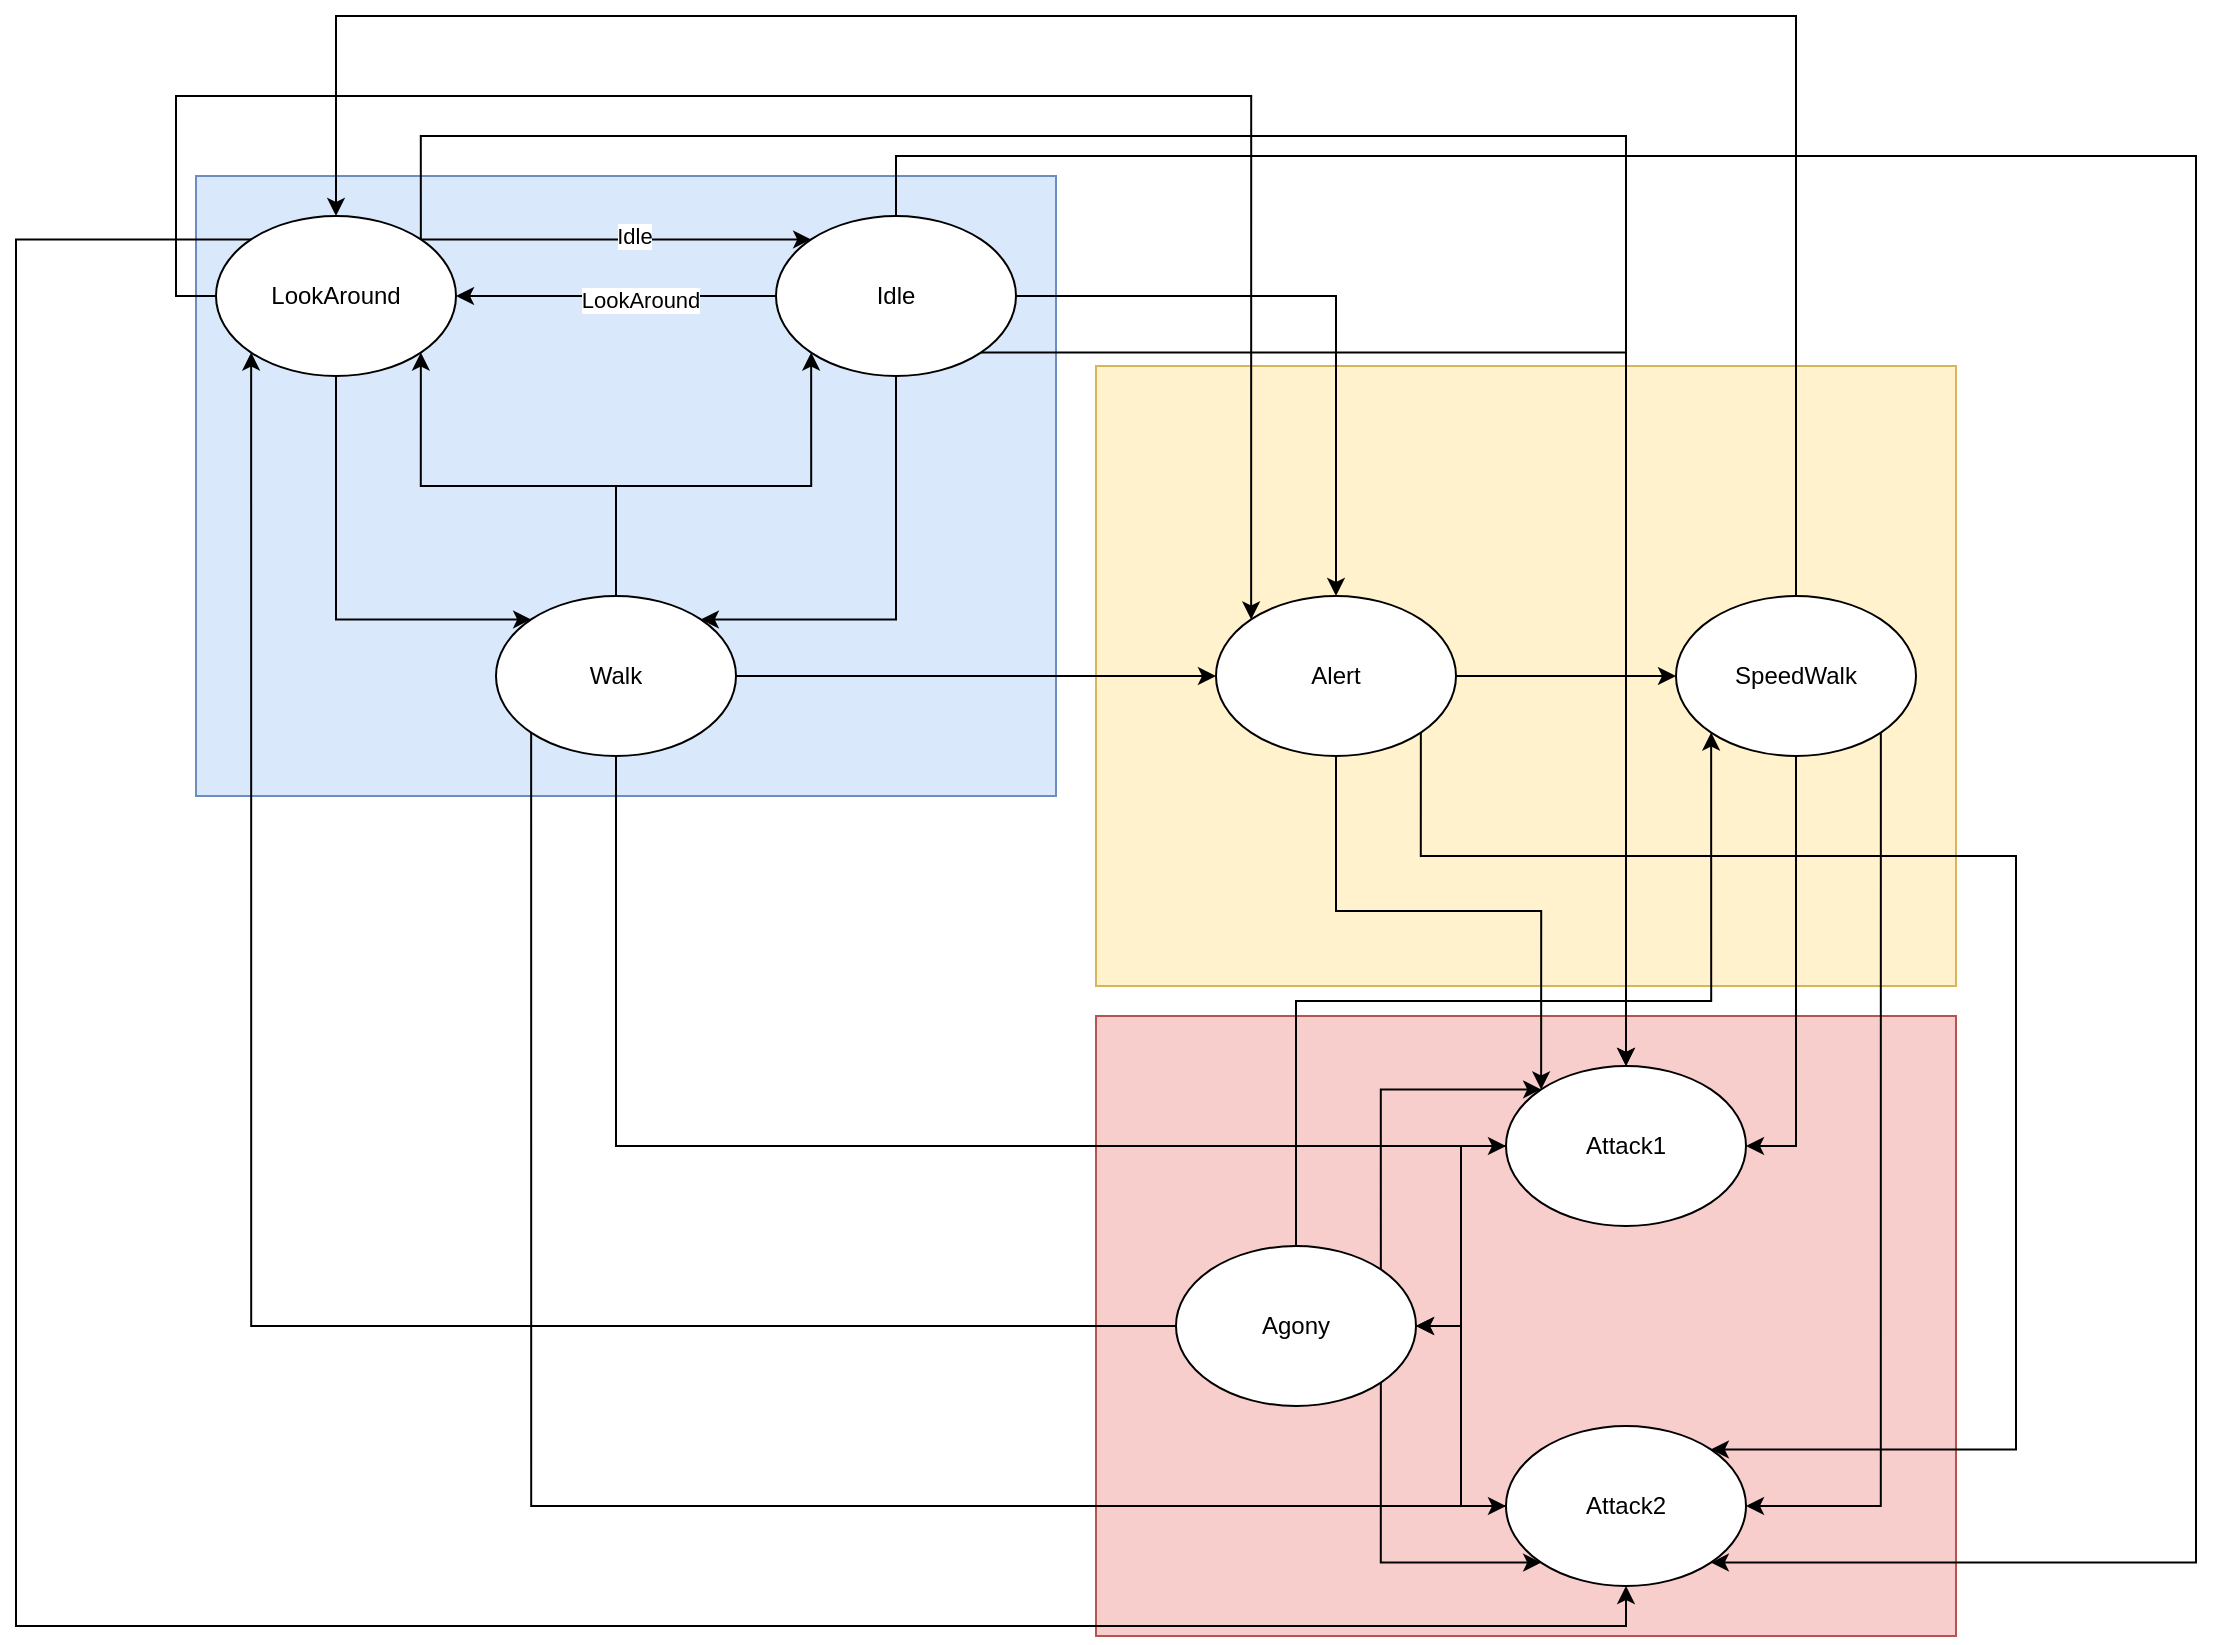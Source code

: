 <mxfile version="20.3.3" type="device"><diagram id="pdboKfjRgVRMRDLWpsEk" name="Page-1"><mxGraphModel dx="2036" dy="585" grid="1" gridSize="10" guides="1" tooltips="1" connect="1" arrows="1" fold="1" page="1" pageScale="1" pageWidth="827" pageHeight="1169" math="0" shadow="0"><root><mxCell id="0"/><mxCell id="1" parent="0"/><mxCell id="AN_nt0iHOcDP330g5wwa-31" value="" style="rounded=0;whiteSpace=wrap;html=1;fillColor=#f8cecc;strokeColor=#b85450;" parent="1" vertex="1"><mxGeometry x="140" y="570" width="430" height="310" as="geometry"/></mxCell><mxCell id="AN_nt0iHOcDP330g5wwa-30" value="" style="rounded=0;whiteSpace=wrap;html=1;fillColor=#fff2cc;strokeColor=#d6b656;" parent="1" vertex="1"><mxGeometry x="140" y="245" width="430" height="310" as="geometry"/></mxCell><mxCell id="AN_nt0iHOcDP330g5wwa-20" value="" style="rounded=0;whiteSpace=wrap;html=1;fillColor=#dae8fc;strokeColor=#6c8ebf;" parent="1" vertex="1"><mxGeometry x="-310" y="150" width="430" height="310" as="geometry"/></mxCell><mxCell id="AN_nt0iHOcDP330g5wwa-29" style="edgeStyle=orthogonalEdgeStyle;rounded=0;orthogonalLoop=1;jettySize=auto;html=1;exitX=1;exitY=0.5;exitDx=0;exitDy=0;entryX=0;entryY=0.5;entryDx=0;entryDy=0;" parent="1" source="AN_nt0iHOcDP330g5wwa-5" target="AN_nt0iHOcDP330g5wwa-11" edge="1"><mxGeometry relative="1" as="geometry"/></mxCell><mxCell id="yC-BOyXtM2HjsgUfDRDY-7" style="edgeStyle=orthogonalEdgeStyle;rounded=0;orthogonalLoop=1;jettySize=auto;html=1;exitX=0.5;exitY=1;exitDx=0;exitDy=0;entryX=0;entryY=0;entryDx=0;entryDy=0;" edge="1" parent="1" source="AN_nt0iHOcDP330g5wwa-5" target="AN_nt0iHOcDP330g5wwa-6"><mxGeometry relative="1" as="geometry"/></mxCell><mxCell id="yC-BOyXtM2HjsgUfDRDY-8" style="edgeStyle=orthogonalEdgeStyle;rounded=0;orthogonalLoop=1;jettySize=auto;html=1;exitX=1;exitY=1;exitDx=0;exitDy=0;entryX=1;entryY=0;entryDx=0;entryDy=0;" edge="1" parent="1" source="AN_nt0iHOcDP330g5wwa-5" target="AN_nt0iHOcDP330g5wwa-8"><mxGeometry relative="1" as="geometry"><Array as="points"><mxPoint x="302" y="490"/><mxPoint x="600" y="490"/><mxPoint x="600" y="787"/></Array></mxGeometry></mxCell><mxCell id="AN_nt0iHOcDP330g5wwa-5" value="Alert" style="ellipse;whiteSpace=wrap;html=1;" parent="1" vertex="1"><mxGeometry x="200" y="360" width="120" height="80" as="geometry"/></mxCell><mxCell id="AN_nt0iHOcDP330g5wwa-37" style="edgeStyle=orthogonalEdgeStyle;rounded=0;orthogonalLoop=1;jettySize=auto;html=1;exitX=0;exitY=0.5;exitDx=0;exitDy=0;entryX=1;entryY=0.5;entryDx=0;entryDy=0;" parent="1" source="AN_nt0iHOcDP330g5wwa-6" target="AN_nt0iHOcDP330g5wwa-12" edge="1"><mxGeometry relative="1" as="geometry"/></mxCell><mxCell id="AN_nt0iHOcDP330g5wwa-6" value="Attack1" style="ellipse;whiteSpace=wrap;html=1;" parent="1" vertex="1"><mxGeometry x="345" y="595" width="120" height="80" as="geometry"/></mxCell><mxCell id="AN_nt0iHOcDP330g5wwa-14" style="edgeStyle=orthogonalEdgeStyle;rounded=0;orthogonalLoop=1;jettySize=auto;html=1;entryX=1;entryY=0.5;entryDx=0;entryDy=0;" parent="1" source="AN_nt0iHOcDP330g5wwa-7" target="AN_nt0iHOcDP330g5wwa-9" edge="1"><mxGeometry relative="1" as="geometry"/></mxCell><mxCell id="AN_nt0iHOcDP330g5wwa-17" value="LookAround" style="edgeLabel;html=1;align=center;verticalAlign=middle;resizable=0;points=[];" parent="AN_nt0iHOcDP330g5wwa-14" vertex="1" connectable="0"><mxGeometry x="-0.146" y="2" relative="1" as="geometry"><mxPoint as="offset"/></mxGeometry></mxCell><mxCell id="AN_nt0iHOcDP330g5wwa-18" style="edgeStyle=orthogonalEdgeStyle;rounded=0;orthogonalLoop=1;jettySize=auto;html=1;exitX=0.5;exitY=1;exitDx=0;exitDy=0;entryX=1;entryY=0;entryDx=0;entryDy=0;" parent="1" source="AN_nt0iHOcDP330g5wwa-7" target="AN_nt0iHOcDP330g5wwa-10" edge="1"><mxGeometry relative="1" as="geometry"><Array as="points"><mxPoint x="40" y="372"/></Array></mxGeometry></mxCell><mxCell id="AN_nt0iHOcDP330g5wwa-26" style="edgeStyle=orthogonalEdgeStyle;rounded=0;orthogonalLoop=1;jettySize=auto;html=1;exitX=1;exitY=0.5;exitDx=0;exitDy=0;entryX=0.5;entryY=0;entryDx=0;entryDy=0;" parent="1" source="AN_nt0iHOcDP330g5wwa-7" target="AN_nt0iHOcDP330g5wwa-5" edge="1"><mxGeometry relative="1" as="geometry"/></mxCell><mxCell id="yC-BOyXtM2HjsgUfDRDY-1" style="edgeStyle=orthogonalEdgeStyle;rounded=0;orthogonalLoop=1;jettySize=auto;html=1;exitX=1;exitY=1;exitDx=0;exitDy=0;entryX=0.5;entryY=0;entryDx=0;entryDy=0;" edge="1" parent="1" source="AN_nt0iHOcDP330g5wwa-7" target="AN_nt0iHOcDP330g5wwa-6"><mxGeometry relative="1" as="geometry"/></mxCell><mxCell id="yC-BOyXtM2HjsgUfDRDY-4" style="edgeStyle=orthogonalEdgeStyle;rounded=0;orthogonalLoop=1;jettySize=auto;html=1;exitX=0.5;exitY=0;exitDx=0;exitDy=0;entryX=1;entryY=1;entryDx=0;entryDy=0;" edge="1" parent="1" source="AN_nt0iHOcDP330g5wwa-7" target="AN_nt0iHOcDP330g5wwa-8"><mxGeometry relative="1" as="geometry"><Array as="points"><mxPoint x="40" y="140"/><mxPoint x="690" y="140"/><mxPoint x="690" y="843"/></Array></mxGeometry></mxCell><mxCell id="AN_nt0iHOcDP330g5wwa-7" value="Idle" style="ellipse;whiteSpace=wrap;html=1;" parent="1" vertex="1"><mxGeometry x="-20" y="170" width="120" height="80" as="geometry"/></mxCell><mxCell id="AN_nt0iHOcDP330g5wwa-39" style="edgeStyle=orthogonalEdgeStyle;rounded=0;orthogonalLoop=1;jettySize=auto;html=1;exitX=0;exitY=0.5;exitDx=0;exitDy=0;entryX=1;entryY=0.5;entryDx=0;entryDy=0;" parent="1" source="AN_nt0iHOcDP330g5wwa-8" target="AN_nt0iHOcDP330g5wwa-12" edge="1"><mxGeometry relative="1" as="geometry"/></mxCell><mxCell id="AN_nt0iHOcDP330g5wwa-8" value="Attack2" style="ellipse;whiteSpace=wrap;html=1;" parent="1" vertex="1"><mxGeometry x="345" y="775" width="120" height="80" as="geometry"/></mxCell><mxCell id="AN_nt0iHOcDP330g5wwa-15" style="edgeStyle=orthogonalEdgeStyle;rounded=0;orthogonalLoop=1;jettySize=auto;html=1;exitX=1;exitY=0;exitDx=0;exitDy=0;entryX=0;entryY=0;entryDx=0;entryDy=0;" parent="1" source="AN_nt0iHOcDP330g5wwa-9" target="AN_nt0iHOcDP330g5wwa-7" edge="1"><mxGeometry relative="1" as="geometry"/></mxCell><mxCell id="AN_nt0iHOcDP330g5wwa-16" value="Idle" style="edgeLabel;html=1;align=center;verticalAlign=middle;resizable=0;points=[];" parent="AN_nt0iHOcDP330g5wwa-15" vertex="1" connectable="0"><mxGeometry x="0.089" y="2" relative="1" as="geometry"><mxPoint as="offset"/></mxGeometry></mxCell><mxCell id="AN_nt0iHOcDP330g5wwa-25" style="edgeStyle=orthogonalEdgeStyle;rounded=0;orthogonalLoop=1;jettySize=auto;html=1;exitX=0.5;exitY=1;exitDx=0;exitDy=0;entryX=0;entryY=0;entryDx=0;entryDy=0;" parent="1" source="AN_nt0iHOcDP330g5wwa-9" target="AN_nt0iHOcDP330g5wwa-10" edge="1"><mxGeometry relative="1" as="geometry"><Array as="points"><mxPoint x="-240" y="372"/></Array></mxGeometry></mxCell><mxCell id="AN_nt0iHOcDP330g5wwa-27" style="edgeStyle=orthogonalEdgeStyle;rounded=0;orthogonalLoop=1;jettySize=auto;html=1;exitX=0;exitY=0.5;exitDx=0;exitDy=0;entryX=0;entryY=0;entryDx=0;entryDy=0;" parent="1" source="AN_nt0iHOcDP330g5wwa-9" target="AN_nt0iHOcDP330g5wwa-5" edge="1"><mxGeometry relative="1" as="geometry"><Array as="points"><mxPoint x="-320" y="210"/><mxPoint x="-320" y="110"/><mxPoint x="218" y="110"/></Array></mxGeometry></mxCell><mxCell id="yC-BOyXtM2HjsgUfDRDY-2" style="edgeStyle=orthogonalEdgeStyle;rounded=0;orthogonalLoop=1;jettySize=auto;html=1;exitX=1;exitY=0;exitDx=0;exitDy=0;entryX=0.5;entryY=0;entryDx=0;entryDy=0;" edge="1" parent="1" source="AN_nt0iHOcDP330g5wwa-9" target="AN_nt0iHOcDP330g5wwa-6"><mxGeometry relative="1" as="geometry"><mxPoint x="400" y="600" as="targetPoint"/><Array as="points"><mxPoint x="-198" y="130"/><mxPoint x="405" y="130"/></Array></mxGeometry></mxCell><mxCell id="yC-BOyXtM2HjsgUfDRDY-3" style="edgeStyle=orthogonalEdgeStyle;rounded=0;orthogonalLoop=1;jettySize=auto;html=1;exitX=0;exitY=0;exitDx=0;exitDy=0;entryX=0.5;entryY=1;entryDx=0;entryDy=0;" edge="1" parent="1" source="AN_nt0iHOcDP330g5wwa-9" target="AN_nt0iHOcDP330g5wwa-8"><mxGeometry relative="1" as="geometry"><Array as="points"><mxPoint x="-400" y="182"/><mxPoint x="-400" y="875"/><mxPoint x="405" y="875"/></Array></mxGeometry></mxCell><mxCell id="AN_nt0iHOcDP330g5wwa-9" value="LookAround" style="ellipse;whiteSpace=wrap;html=1;" parent="1" vertex="1"><mxGeometry x="-300" y="170" width="120" height="80" as="geometry"/></mxCell><mxCell id="AN_nt0iHOcDP330g5wwa-21" style="edgeStyle=orthogonalEdgeStyle;rounded=0;orthogonalLoop=1;jettySize=auto;html=1;exitX=0.5;exitY=0;exitDx=0;exitDy=0;entryX=0;entryY=1;entryDx=0;entryDy=0;" parent="1" source="AN_nt0iHOcDP330g5wwa-10" target="AN_nt0iHOcDP330g5wwa-7" edge="1"><mxGeometry relative="1" as="geometry"/></mxCell><mxCell id="AN_nt0iHOcDP330g5wwa-23" style="edgeStyle=orthogonalEdgeStyle;rounded=0;orthogonalLoop=1;jettySize=auto;html=1;exitX=0.5;exitY=0;exitDx=0;exitDy=0;entryX=1;entryY=1;entryDx=0;entryDy=0;" parent="1" source="AN_nt0iHOcDP330g5wwa-10" target="AN_nt0iHOcDP330g5wwa-9" edge="1"><mxGeometry relative="1" as="geometry"/></mxCell><mxCell id="AN_nt0iHOcDP330g5wwa-28" style="edgeStyle=orthogonalEdgeStyle;rounded=0;orthogonalLoop=1;jettySize=auto;html=1;exitX=1;exitY=0.5;exitDx=0;exitDy=0;entryX=0;entryY=0.5;entryDx=0;entryDy=0;" parent="1" source="AN_nt0iHOcDP330g5wwa-10" target="AN_nt0iHOcDP330g5wwa-5" edge="1"><mxGeometry relative="1" as="geometry"/></mxCell><mxCell id="yC-BOyXtM2HjsgUfDRDY-5" style="edgeStyle=orthogonalEdgeStyle;rounded=0;orthogonalLoop=1;jettySize=auto;html=1;exitX=0.5;exitY=1;exitDx=0;exitDy=0;entryX=0;entryY=0.5;entryDx=0;entryDy=0;" edge="1" parent="1" source="AN_nt0iHOcDP330g5wwa-10" target="AN_nt0iHOcDP330g5wwa-6"><mxGeometry relative="1" as="geometry"/></mxCell><mxCell id="yC-BOyXtM2HjsgUfDRDY-6" style="edgeStyle=orthogonalEdgeStyle;rounded=0;orthogonalLoop=1;jettySize=auto;html=1;exitX=0;exitY=1;exitDx=0;exitDy=0;entryX=0;entryY=0.5;entryDx=0;entryDy=0;" edge="1" parent="1" source="AN_nt0iHOcDP330g5wwa-10" target="AN_nt0iHOcDP330g5wwa-8"><mxGeometry relative="1" as="geometry"><Array as="points"><mxPoint x="-142" y="815"/></Array></mxGeometry></mxCell><mxCell id="AN_nt0iHOcDP330g5wwa-10" value="Walk" style="ellipse;whiteSpace=wrap;html=1;" parent="1" vertex="1"><mxGeometry x="-160" y="360" width="120" height="80" as="geometry"/></mxCell><mxCell id="AN_nt0iHOcDP330g5wwa-32" style="edgeStyle=orthogonalEdgeStyle;rounded=0;orthogonalLoop=1;jettySize=auto;html=1;exitX=0.5;exitY=0;exitDx=0;exitDy=0;entryX=0.5;entryY=0;entryDx=0;entryDy=0;" parent="1" source="AN_nt0iHOcDP330g5wwa-11" target="AN_nt0iHOcDP330g5wwa-9" edge="1"><mxGeometry relative="1" as="geometry"><Array as="points"><mxPoint x="490" y="70"/><mxPoint x="-240" y="70"/></Array></mxGeometry></mxCell><mxCell id="AN_nt0iHOcDP330g5wwa-40" style="edgeStyle=orthogonalEdgeStyle;rounded=0;orthogonalLoop=1;jettySize=auto;html=1;exitX=0.5;exitY=1;exitDx=0;exitDy=0;entryX=1;entryY=0.5;entryDx=0;entryDy=0;" parent="1" source="AN_nt0iHOcDP330g5wwa-11" target="AN_nt0iHOcDP330g5wwa-6" edge="1"><mxGeometry relative="1" as="geometry"/></mxCell><mxCell id="AN_nt0iHOcDP330g5wwa-41" style="edgeStyle=orthogonalEdgeStyle;rounded=0;orthogonalLoop=1;jettySize=auto;html=1;exitX=1;exitY=1;exitDx=0;exitDy=0;entryX=1;entryY=0.5;entryDx=0;entryDy=0;" parent="1" source="AN_nt0iHOcDP330g5wwa-11" target="AN_nt0iHOcDP330g5wwa-8" edge="1"><mxGeometry relative="1" as="geometry"/></mxCell><mxCell id="AN_nt0iHOcDP330g5wwa-11" value="SpeedWalk" style="ellipse;whiteSpace=wrap;html=1;" parent="1" vertex="1"><mxGeometry x="430" y="360" width="120" height="80" as="geometry"/></mxCell><mxCell id="AN_nt0iHOcDP330g5wwa-42" style="edgeStyle=orthogonalEdgeStyle;rounded=0;orthogonalLoop=1;jettySize=auto;html=1;exitX=0.5;exitY=0;exitDx=0;exitDy=0;entryX=0;entryY=1;entryDx=0;entryDy=0;" parent="1" source="AN_nt0iHOcDP330g5wwa-12" target="AN_nt0iHOcDP330g5wwa-11" edge="1"><mxGeometry relative="1" as="geometry"/></mxCell><mxCell id="AN_nt0iHOcDP330g5wwa-43" style="edgeStyle=orthogonalEdgeStyle;rounded=0;orthogonalLoop=1;jettySize=auto;html=1;exitX=1;exitY=0;exitDx=0;exitDy=0;entryX=0;entryY=0;entryDx=0;entryDy=0;" parent="1" source="AN_nt0iHOcDP330g5wwa-12" target="AN_nt0iHOcDP330g5wwa-6" edge="1"><mxGeometry relative="1" as="geometry"><Array as="points"><mxPoint x="282" y="607"/></Array></mxGeometry></mxCell><mxCell id="AN_nt0iHOcDP330g5wwa-44" style="edgeStyle=orthogonalEdgeStyle;rounded=0;orthogonalLoop=1;jettySize=auto;html=1;exitX=1;exitY=1;exitDx=0;exitDy=0;entryX=0;entryY=1;entryDx=0;entryDy=0;" parent="1" source="AN_nt0iHOcDP330g5wwa-12" target="AN_nt0iHOcDP330g5wwa-8" edge="1"><mxGeometry relative="1" as="geometry"><Array as="points"><mxPoint x="282" y="843"/></Array></mxGeometry></mxCell><mxCell id="AN_nt0iHOcDP330g5wwa-45" style="edgeStyle=orthogonalEdgeStyle;rounded=0;orthogonalLoop=1;jettySize=auto;html=1;exitX=0;exitY=0.5;exitDx=0;exitDy=0;entryX=0;entryY=1;entryDx=0;entryDy=0;" parent="1" source="AN_nt0iHOcDP330g5wwa-12" target="AN_nt0iHOcDP330g5wwa-9" edge="1"><mxGeometry relative="1" as="geometry"/></mxCell><mxCell id="AN_nt0iHOcDP330g5wwa-12" value="Agony" style="ellipse;whiteSpace=wrap;html=1;" parent="1" vertex="1"><mxGeometry x="180" y="685" width="120" height="80" as="geometry"/></mxCell></root></mxGraphModel></diagram></mxfile>